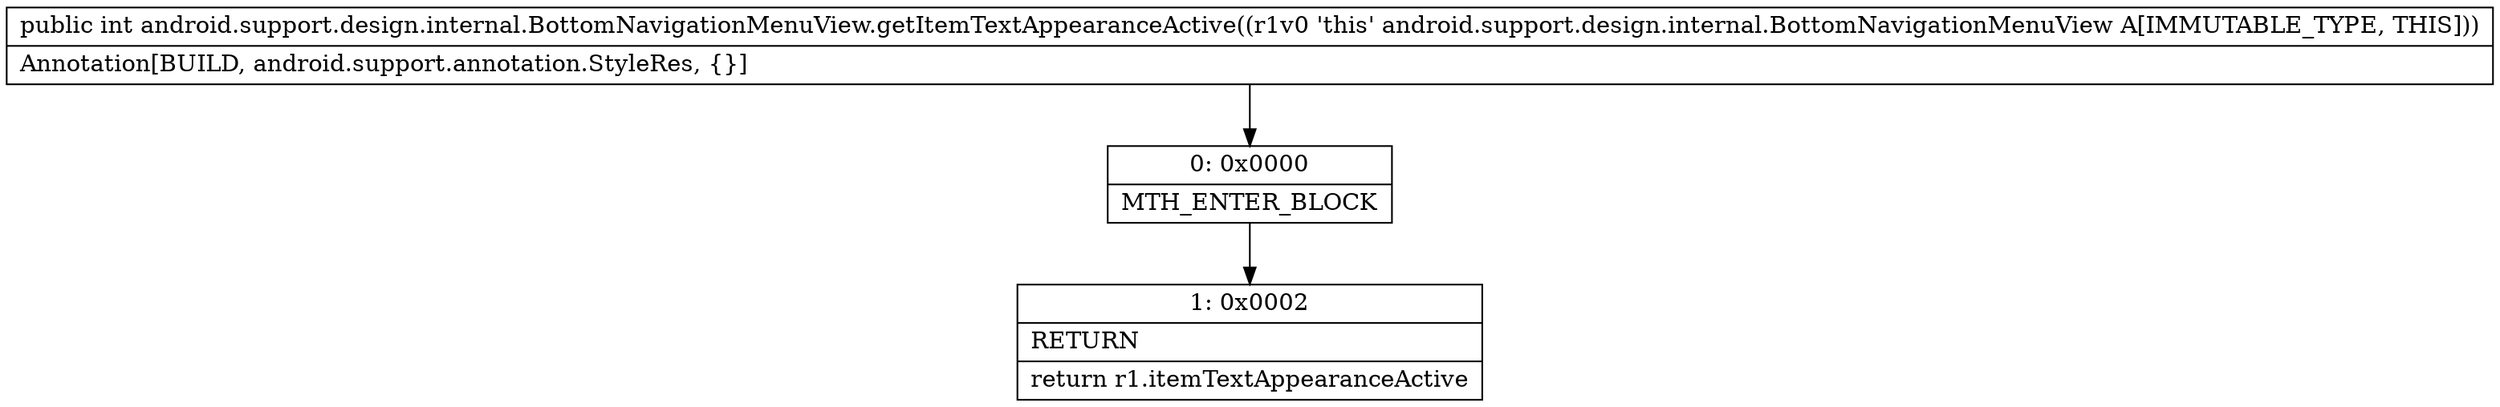 digraph "CFG forandroid.support.design.internal.BottomNavigationMenuView.getItemTextAppearanceActive()I" {
Node_0 [shape=record,label="{0\:\ 0x0000|MTH_ENTER_BLOCK\l}"];
Node_1 [shape=record,label="{1\:\ 0x0002|RETURN\l|return r1.itemTextAppearanceActive\l}"];
MethodNode[shape=record,label="{public int android.support.design.internal.BottomNavigationMenuView.getItemTextAppearanceActive((r1v0 'this' android.support.design.internal.BottomNavigationMenuView A[IMMUTABLE_TYPE, THIS]))  | Annotation[BUILD, android.support.annotation.StyleRes, \{\}]\l}"];
MethodNode -> Node_0;
Node_0 -> Node_1;
}

